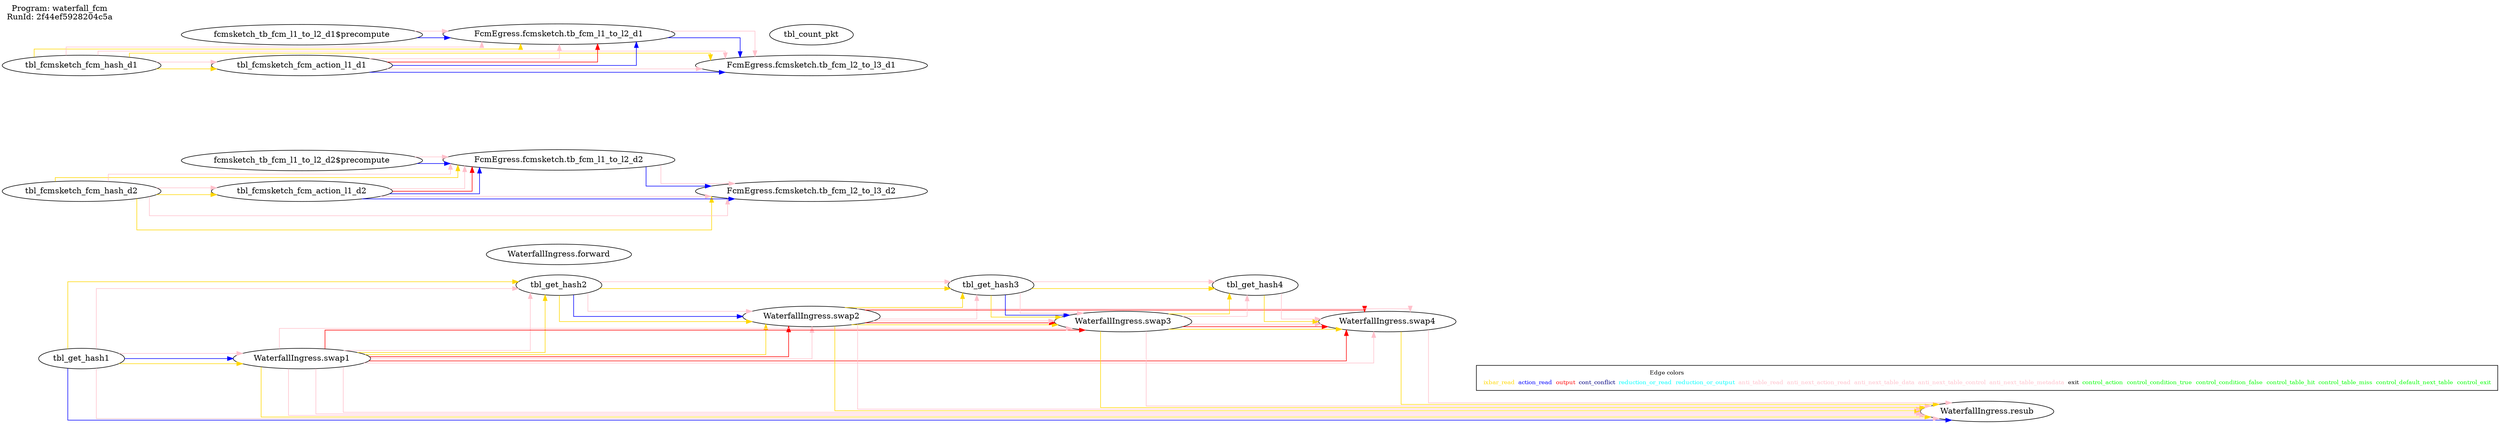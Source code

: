 digraph table_deps {
  splines=ortho; rankdir=LR;
  label="Program: waterfall_fcm
RunId: 2f44ef5928204c5a
";
  labelloc=t; labeljust=l;
  { "tbl_get_hash1"; "WaterfallIngress.forward"; "tbl_fcmsketch_fcm_hash_d2"; "tbl_fcmsketch_fcm_hash_d1"; "fcmsketch_tb_fcm_l1_to_l2_d2$precompute"; "fcmsketch_tb_fcm_l1_to_l2_d1$precompute"; "tbl_count_pkt"; }
  { rank = same; "WaterfallIngress.swap1"; "tbl_fcmsketch_fcm_action_l1_d2"; "tbl_fcmsketch_fcm_action_l1_d1"; }
  { rank = same; "tbl_get_hash2"; "FcmEgress.fcmsketch.tb_fcm_l1_to_l2_d2"; "FcmEgress.fcmsketch.tb_fcm_l1_to_l2_d1"; }
  { rank = same; "WaterfallIngress.swap2"; "FcmEgress.fcmsketch.tb_fcm_l2_to_l3_d2"; "FcmEgress.fcmsketch.tb_fcm_l2_to_l3_d1"; }
  { rank = same; "tbl_get_hash3"; }
  { rank = same; "WaterfallIngress.swap3"; }
  { rank = same; "tbl_get_hash4"; }
  { rank = same; "WaterfallIngress.swap4"; }
  { rank = same; "WaterfallIngress.resub"; }
   "tbl_get_hash1" -> "WaterfallIngress.swap1" [ label= "",color=gold ];
   "tbl_get_hash1" -> "WaterfallIngress.swap1" [ label= "",color=blue ];
   "tbl_get_hash1" -> "tbl_get_hash2" [ label= "",color=gold ];
   "WaterfallIngress.swap1" -> "tbl_get_hash2" [ label= "",color=gold ];
   "WaterfallIngress.swap1" -> "WaterfallIngress.swap2" [ label= "",color=gold ];
   "tbl_get_hash2" -> "WaterfallIngress.swap2" [ label= "",color=gold ];
   "tbl_get_hash2" -> "WaterfallIngress.swap2" [ label= "",color=blue ];
   "WaterfallIngress.swap1" -> "WaterfallIngress.swap2" [ label= "",color=red ];
   "tbl_get_hash2" -> "tbl_get_hash3" [ label= "",color=gold ];
   "WaterfallIngress.swap2" -> "tbl_get_hash3" [ label= "",color=gold ];
   "WaterfallIngress.swap2" -> "WaterfallIngress.swap3" [ label= "",color=gold ];
   "tbl_get_hash3" -> "WaterfallIngress.swap3" [ label= "",color=gold ];
   "tbl_get_hash3" -> "WaterfallIngress.swap3" [ label= "",color=blue ];
   "WaterfallIngress.swap1" -> "WaterfallIngress.swap3" [ label= "",color=red ];
   "WaterfallIngress.swap2" -> "WaterfallIngress.swap3" [ label= "",color=red ];
   "tbl_get_hash3" -> "tbl_get_hash4" [ label= "",color=gold ];
   "WaterfallIngress.swap3" -> "tbl_get_hash4" [ label= "",color=gold ];
   "WaterfallIngress.swap3" -> "WaterfallIngress.swap4" [ label= "",color=gold ];
   "tbl_get_hash4" -> "WaterfallIngress.swap4" [ label= "",color=gold ];
   "WaterfallIngress.swap1" -> "WaterfallIngress.swap4" [ label= "",color=red ];
   "WaterfallIngress.swap2" -> "WaterfallIngress.swap4" [ label= "",color=red ];
   "WaterfallIngress.swap3" -> "WaterfallIngress.swap4" [ label= "",color=red ];
   "WaterfallIngress.swap1" -> "WaterfallIngress.resub" [ label= "",color=gold ];
   "WaterfallIngress.swap2" -> "WaterfallIngress.resub" [ label= "",color=gold ];
   "WaterfallIngress.swap3" -> "WaterfallIngress.resub" [ label= "",color=gold ];
   "WaterfallIngress.swap4" -> "WaterfallIngress.resub" [ label= "",color=gold ];
   "tbl_get_hash1" -> "WaterfallIngress.resub" [ label= "",color=blue ];
   "WaterfallIngress.swap1" -> "WaterfallIngress.resub" [ label= "",color=pink ];
   "WaterfallIngress.swap1" -> "WaterfallIngress.resub" [ label= "",color=pink ];
   "tbl_fcmsketch_fcm_hash_d2" -> "tbl_fcmsketch_fcm_action_l1_d2" [ label= "",color=gold ];
   "tbl_fcmsketch_fcm_hash_d1" -> "tbl_fcmsketch_fcm_action_l1_d1" [ label= "",color=gold ];
   "tbl_fcmsketch_fcm_action_l1_d2" -> "FcmEgress.fcmsketch.tb_fcm_l1_to_l2_d2" [ label= "",color=blue ];
   "tbl_fcmsketch_fcm_action_l1_d2" -> "FcmEgress.fcmsketch.tb_fcm_l1_to_l2_d2" [ label= "",color=red ];
   "fcmsketch_tb_fcm_l1_to_l2_d2$precompute" -> "FcmEgress.fcmsketch.tb_fcm_l1_to_l2_d2" [ label= "",color=blue ];
   "tbl_fcmsketch_fcm_hash_d2" -> "FcmEgress.fcmsketch.tb_fcm_l1_to_l2_d2" [ label= "",color=gold ];
   "tbl_fcmsketch_fcm_action_l1_d1" -> "FcmEgress.fcmsketch.tb_fcm_l1_to_l2_d1" [ label= "",color=blue ];
   "tbl_fcmsketch_fcm_action_l1_d1" -> "FcmEgress.fcmsketch.tb_fcm_l1_to_l2_d1" [ label= "",color=red ];
   "fcmsketch_tb_fcm_l1_to_l2_d1$precompute" -> "FcmEgress.fcmsketch.tb_fcm_l1_to_l2_d1" [ label= "",color=blue ];
   "tbl_fcmsketch_fcm_hash_d1" -> "FcmEgress.fcmsketch.tb_fcm_l1_to_l2_d1" [ label= "",color=gold ];
   "FcmEgress.fcmsketch.tb_fcm_l1_to_l2_d2" -> "FcmEgress.fcmsketch.tb_fcm_l2_to_l3_d2" [ label= "",color=blue ];
   "tbl_fcmsketch_fcm_action_l1_d2" -> "FcmEgress.fcmsketch.tb_fcm_l2_to_l3_d2" [ label= "",color=blue ];
   "tbl_fcmsketch_fcm_hash_d2" -> "FcmEgress.fcmsketch.tb_fcm_l2_to_l3_d2" [ label= "",color=gold ];
   "FcmEgress.fcmsketch.tb_fcm_l1_to_l2_d1" -> "FcmEgress.fcmsketch.tb_fcm_l2_to_l3_d1" [ label= "",color=blue ];
   "tbl_fcmsketch_fcm_action_l1_d1" -> "FcmEgress.fcmsketch.tb_fcm_l2_to_l3_d1" [ label= "",color=blue ];
   "tbl_fcmsketch_fcm_hash_d1" -> "FcmEgress.fcmsketch.tb_fcm_l2_to_l3_d1" [ label= "",color=gold ];
   "WaterfallIngress.swap4" -> "WaterfallIngress.resub" [ label= "",color=pink ];
   "tbl_get_hash4" -> "WaterfallIngress.swap4" [ label= "",color=pink ];
   "WaterfallIngress.swap3" -> "tbl_get_hash4" [ label= "",color=pink ];
   "WaterfallIngress.swap3" -> "WaterfallIngress.swap4" [ label= "",color=pink ];
   "WaterfallIngress.swap3" -> "WaterfallIngress.resub" [ label= "",color=pink ];
   "tbl_get_hash3" -> "WaterfallIngress.swap3" [ label= "",color=pink ];
   "tbl_get_hash3" -> "tbl_get_hash4" [ label= "",color=pink ];
   "WaterfallIngress.swap2" -> "tbl_get_hash3" [ label= "",color=pink ];
   "WaterfallIngress.swap2" -> "WaterfallIngress.swap3" [ label= "",color=pink ];
   "WaterfallIngress.swap2" -> "WaterfallIngress.swap4" [ label= "",color=pink ];
   "WaterfallIngress.swap2" -> "WaterfallIngress.resub" [ label= "",color=pink ];
   "tbl_get_hash2" -> "WaterfallIngress.swap2" [ label= "",color=pink ];
   "tbl_get_hash2" -> "tbl_get_hash3" [ label= "",color=pink ];
   "FcmEgress.fcmsketch.tb_fcm_l1_to_l2_d2" -> "FcmEgress.fcmsketch.tb_fcm_l2_to_l3_d2" [ label= "",color=pink ];
   "FcmEgress.fcmsketch.tb_fcm_l1_to_l2_d1" -> "FcmEgress.fcmsketch.tb_fcm_l2_to_l3_d1" [ label= "",color=pink ];
   "WaterfallIngress.swap1" -> "tbl_get_hash2" [ label= "",color=pink ];
   "WaterfallIngress.swap1" -> "WaterfallIngress.swap2" [ label= "",color=pink ];
   "WaterfallIngress.swap1" -> "WaterfallIngress.swap3" [ label= "",color=pink ];
   "WaterfallIngress.swap1" -> "WaterfallIngress.swap4" [ label= "",color=pink ];
   "WaterfallIngress.swap1" -> "WaterfallIngress.resub" [ label= "",color=pink ];
   "tbl_fcmsketch_fcm_action_l1_d2" -> "FcmEgress.fcmsketch.tb_fcm_l1_to_l2_d2" [ label= "",color=pink ];
   "tbl_fcmsketch_fcm_action_l1_d2" -> "FcmEgress.fcmsketch.tb_fcm_l2_to_l3_d2" [ label= "",color=pink ];
   "tbl_fcmsketch_fcm_action_l1_d1" -> "FcmEgress.fcmsketch.tb_fcm_l1_to_l2_d1" [ label= "",color=pink ];
   "tbl_fcmsketch_fcm_action_l1_d1" -> "FcmEgress.fcmsketch.tb_fcm_l2_to_l3_d1" [ label= "",color=pink ];
   "tbl_get_hash1" -> "WaterfallIngress.swap1" [ label= "",color=pink ];
   "tbl_get_hash1" -> "tbl_get_hash2" [ label= "",color=pink ];
   "tbl_get_hash1" -> "WaterfallIngress.resub" [ label= "",color=pink ];
   "tbl_fcmsketch_fcm_hash_d2" -> "tbl_fcmsketch_fcm_action_l1_d2" [ label= "",color=pink ];
   "tbl_fcmsketch_fcm_hash_d2" -> "FcmEgress.fcmsketch.tb_fcm_l1_to_l2_d2" [ label= "",color=pink ];
   "tbl_fcmsketch_fcm_hash_d2" -> "FcmEgress.fcmsketch.tb_fcm_l2_to_l3_d2" [ label= "",color=pink ];
   "tbl_fcmsketch_fcm_hash_d1" -> "tbl_fcmsketch_fcm_action_l1_d1" [ label= "",color=pink ];
   "tbl_fcmsketch_fcm_hash_d1" -> "FcmEgress.fcmsketch.tb_fcm_l1_to_l2_d1" [ label= "",color=pink ];
   "tbl_fcmsketch_fcm_hash_d1" -> "FcmEgress.fcmsketch.tb_fcm_l2_to_l3_d1" [ label= "",color=pink ];
   "fcmsketch_tb_fcm_l1_to_l2_d2$precompute" -> "FcmEgress.fcmsketch.tb_fcm_l1_to_l2_d2" [ label= "",color=pink ];
   "fcmsketch_tb_fcm_l1_to_l2_d1$precompute" -> "FcmEgress.fcmsketch.tb_fcm_l1_to_l2_d1" [ label= "",color=pink ];
  { rank=max;
    subgraph cluster_legend { node [ shape=record; fontsize=10];
      empty [label=<<table border="0" cellborder="0"><tr><td colspan="8">Edge colors</td></tr><tr><td><font color="gold">ixbar_read</font></td><td><font color="blue">action_read</font></td><td><font color="red">output</font></td><td><font color="navy">cont_conflict</font></td><td><font color="cyan">reduction_or_read</font></td><td><font color="cyan">reduction_or_output</font></td><td><font color="pink">anti_table_read</font></td><td><font color="pink">anti_next_action_read</font></td><td><font color="pink">anti_next_table_data</font></td><td><font color="pink">anti_next_table_control</font></td><td><font color="pink">anti_next_table_metadata</font></td><td><font color="black">exit</font></td><td><font color="green">control_action</font></td><td><font color="green">control_condition_true</font></td><td><font color="green">control_condition_false</font></td><td><font color="green">control_table_hit</font></td><td><font color="green">control_table_miss</font></td><td><font color="green">control_default_next_table</font></td><td><font color="green">control_exit</font></td></tr></table>>;]
    }
  }
}
